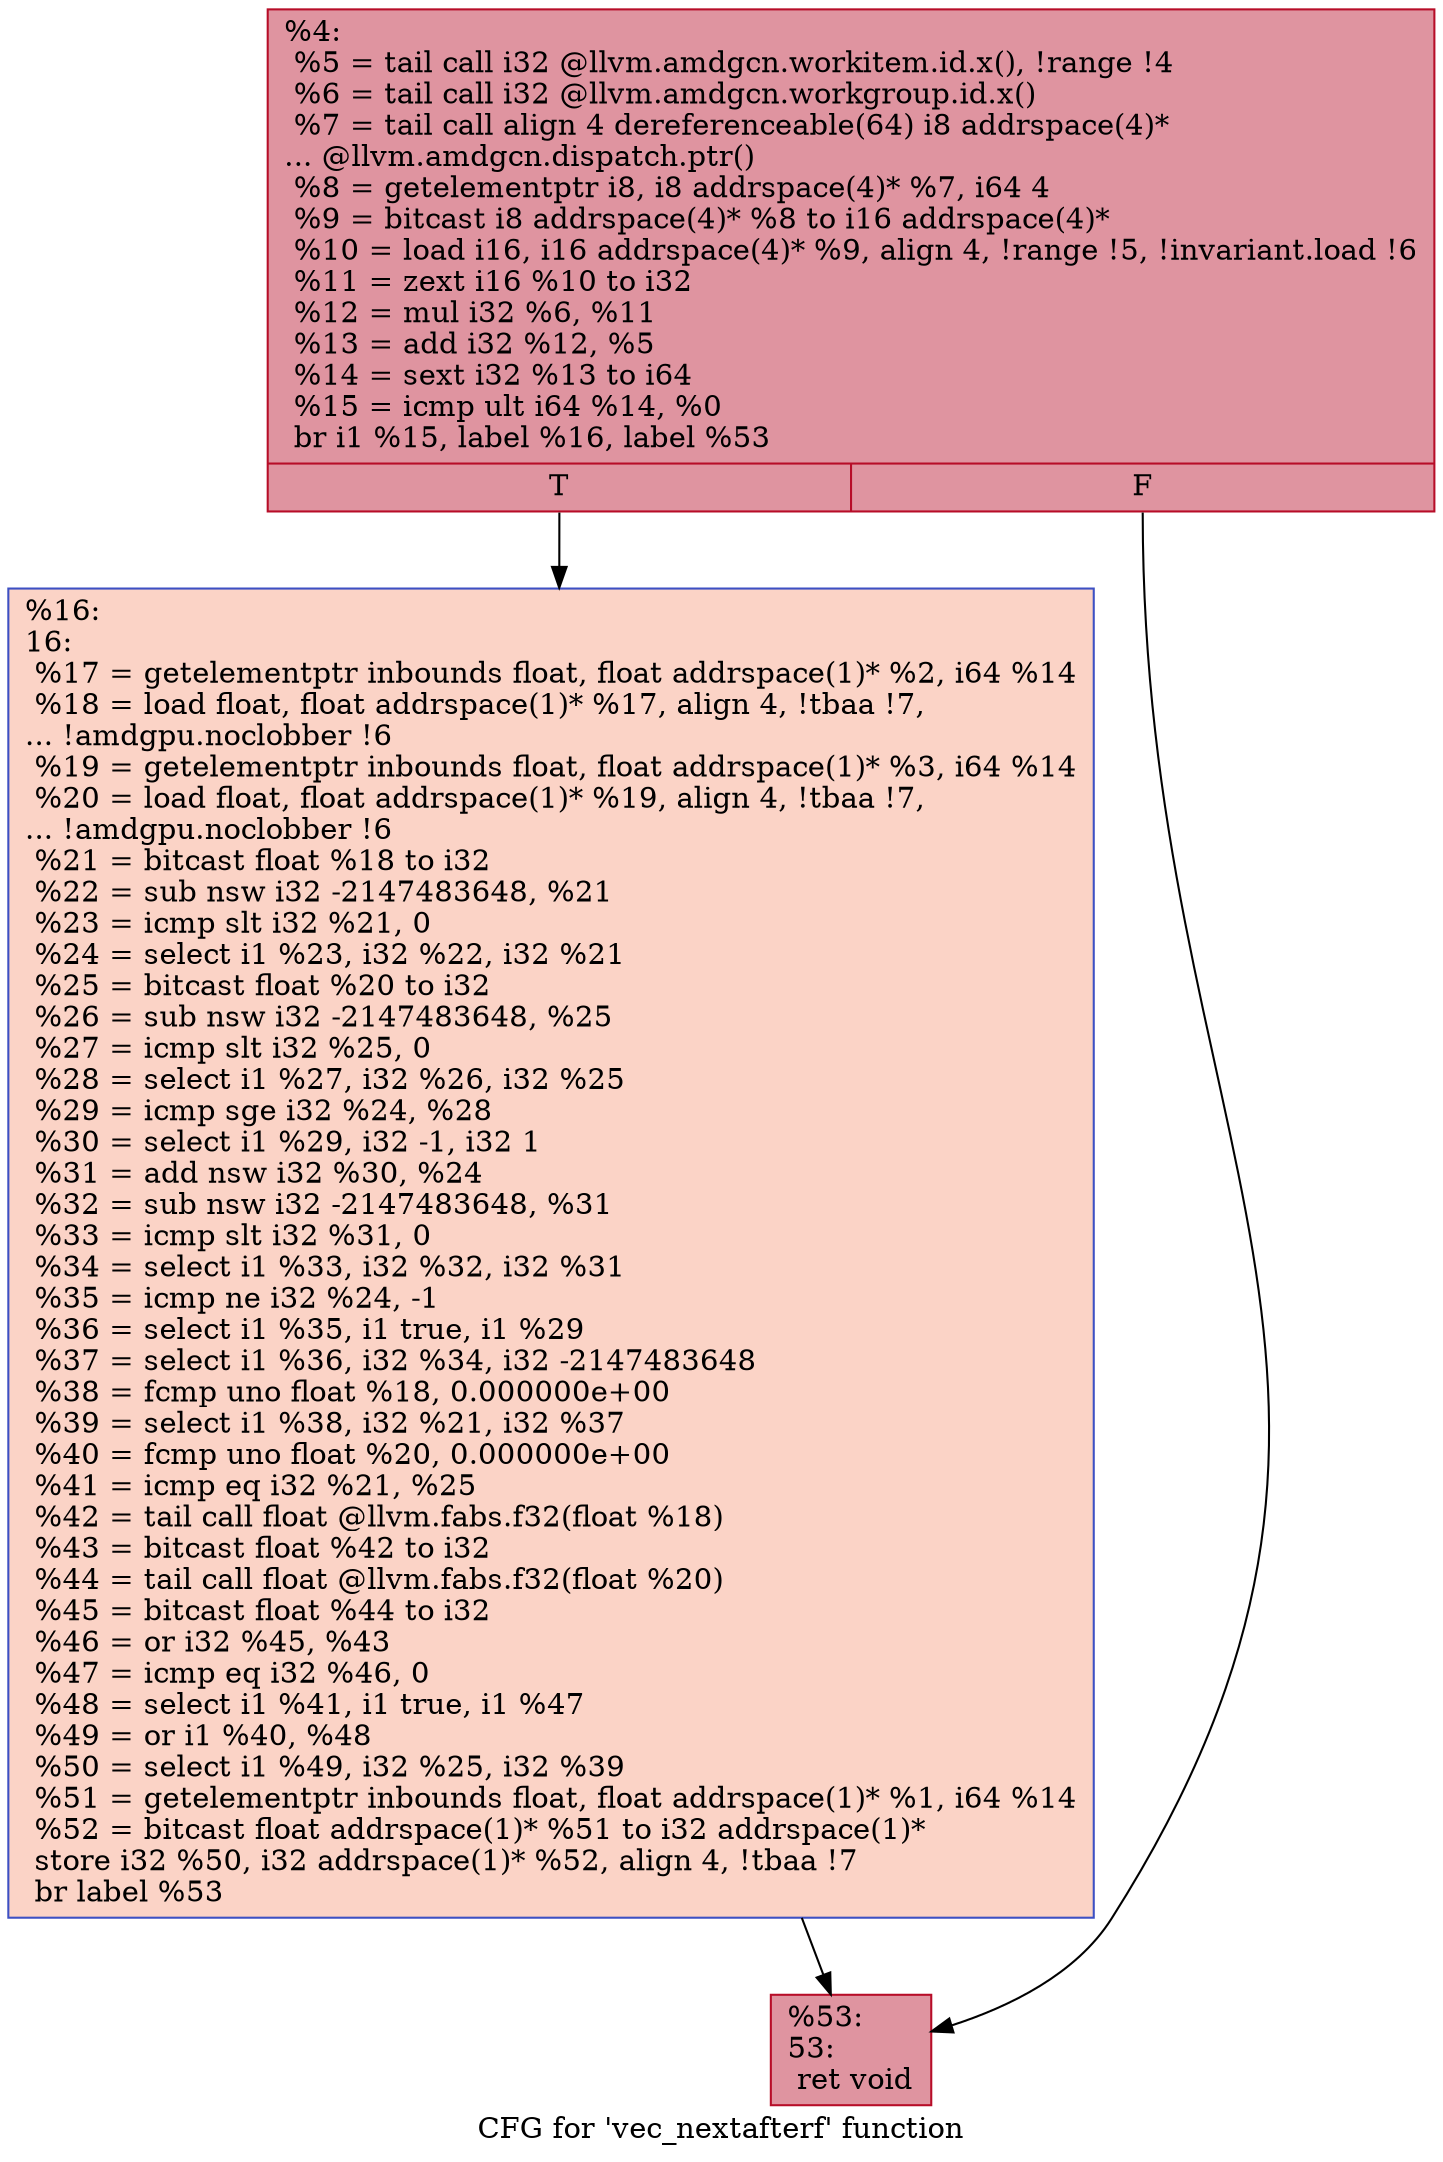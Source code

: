 digraph "CFG for 'vec_nextafterf' function" {
	label="CFG for 'vec_nextafterf' function";

	Node0x641f620 [shape=record,color="#b70d28ff", style=filled, fillcolor="#b70d2870",label="{%4:\l  %5 = tail call i32 @llvm.amdgcn.workitem.id.x(), !range !4\l  %6 = tail call i32 @llvm.amdgcn.workgroup.id.x()\l  %7 = tail call align 4 dereferenceable(64) i8 addrspace(4)*\l... @llvm.amdgcn.dispatch.ptr()\l  %8 = getelementptr i8, i8 addrspace(4)* %7, i64 4\l  %9 = bitcast i8 addrspace(4)* %8 to i16 addrspace(4)*\l  %10 = load i16, i16 addrspace(4)* %9, align 4, !range !5, !invariant.load !6\l  %11 = zext i16 %10 to i32\l  %12 = mul i32 %6, %11\l  %13 = add i32 %12, %5\l  %14 = sext i32 %13 to i64\l  %15 = icmp ult i64 %14, %0\l  br i1 %15, label %16, label %53\l|{<s0>T|<s1>F}}"];
	Node0x641f620:s0 -> Node0x641f6b0;
	Node0x641f620:s1 -> Node0x6421630;
	Node0x641f6b0 [shape=record,color="#3d50c3ff", style=filled, fillcolor="#f59c7d70",label="{%16:\l16:                                               \l  %17 = getelementptr inbounds float, float addrspace(1)* %2, i64 %14\l  %18 = load float, float addrspace(1)* %17, align 4, !tbaa !7,\l... !amdgpu.noclobber !6\l  %19 = getelementptr inbounds float, float addrspace(1)* %3, i64 %14\l  %20 = load float, float addrspace(1)* %19, align 4, !tbaa !7,\l... !amdgpu.noclobber !6\l  %21 = bitcast float %18 to i32\l  %22 = sub nsw i32 -2147483648, %21\l  %23 = icmp slt i32 %21, 0\l  %24 = select i1 %23, i32 %22, i32 %21\l  %25 = bitcast float %20 to i32\l  %26 = sub nsw i32 -2147483648, %25\l  %27 = icmp slt i32 %25, 0\l  %28 = select i1 %27, i32 %26, i32 %25\l  %29 = icmp sge i32 %24, %28\l  %30 = select i1 %29, i32 -1, i32 1\l  %31 = add nsw i32 %30, %24\l  %32 = sub nsw i32 -2147483648, %31\l  %33 = icmp slt i32 %31, 0\l  %34 = select i1 %33, i32 %32, i32 %31\l  %35 = icmp ne i32 %24, -1\l  %36 = select i1 %35, i1 true, i1 %29\l  %37 = select i1 %36, i32 %34, i32 -2147483648\l  %38 = fcmp uno float %18, 0.000000e+00\l  %39 = select i1 %38, i32 %21, i32 %37\l  %40 = fcmp uno float %20, 0.000000e+00\l  %41 = icmp eq i32 %21, %25\l  %42 = tail call float @llvm.fabs.f32(float %18)\l  %43 = bitcast float %42 to i32\l  %44 = tail call float @llvm.fabs.f32(float %20)\l  %45 = bitcast float %44 to i32\l  %46 = or i32 %45, %43\l  %47 = icmp eq i32 %46, 0\l  %48 = select i1 %41, i1 true, i1 %47\l  %49 = or i1 %40, %48\l  %50 = select i1 %49, i32 %25, i32 %39\l  %51 = getelementptr inbounds float, float addrspace(1)* %1, i64 %14\l  %52 = bitcast float addrspace(1)* %51 to i32 addrspace(1)*\l  store i32 %50, i32 addrspace(1)* %52, align 4, !tbaa !7\l  br label %53\l}"];
	Node0x641f6b0 -> Node0x6421630;
	Node0x6421630 [shape=record,color="#b70d28ff", style=filled, fillcolor="#b70d2870",label="{%53:\l53:                                               \l  ret void\l}"];
}
